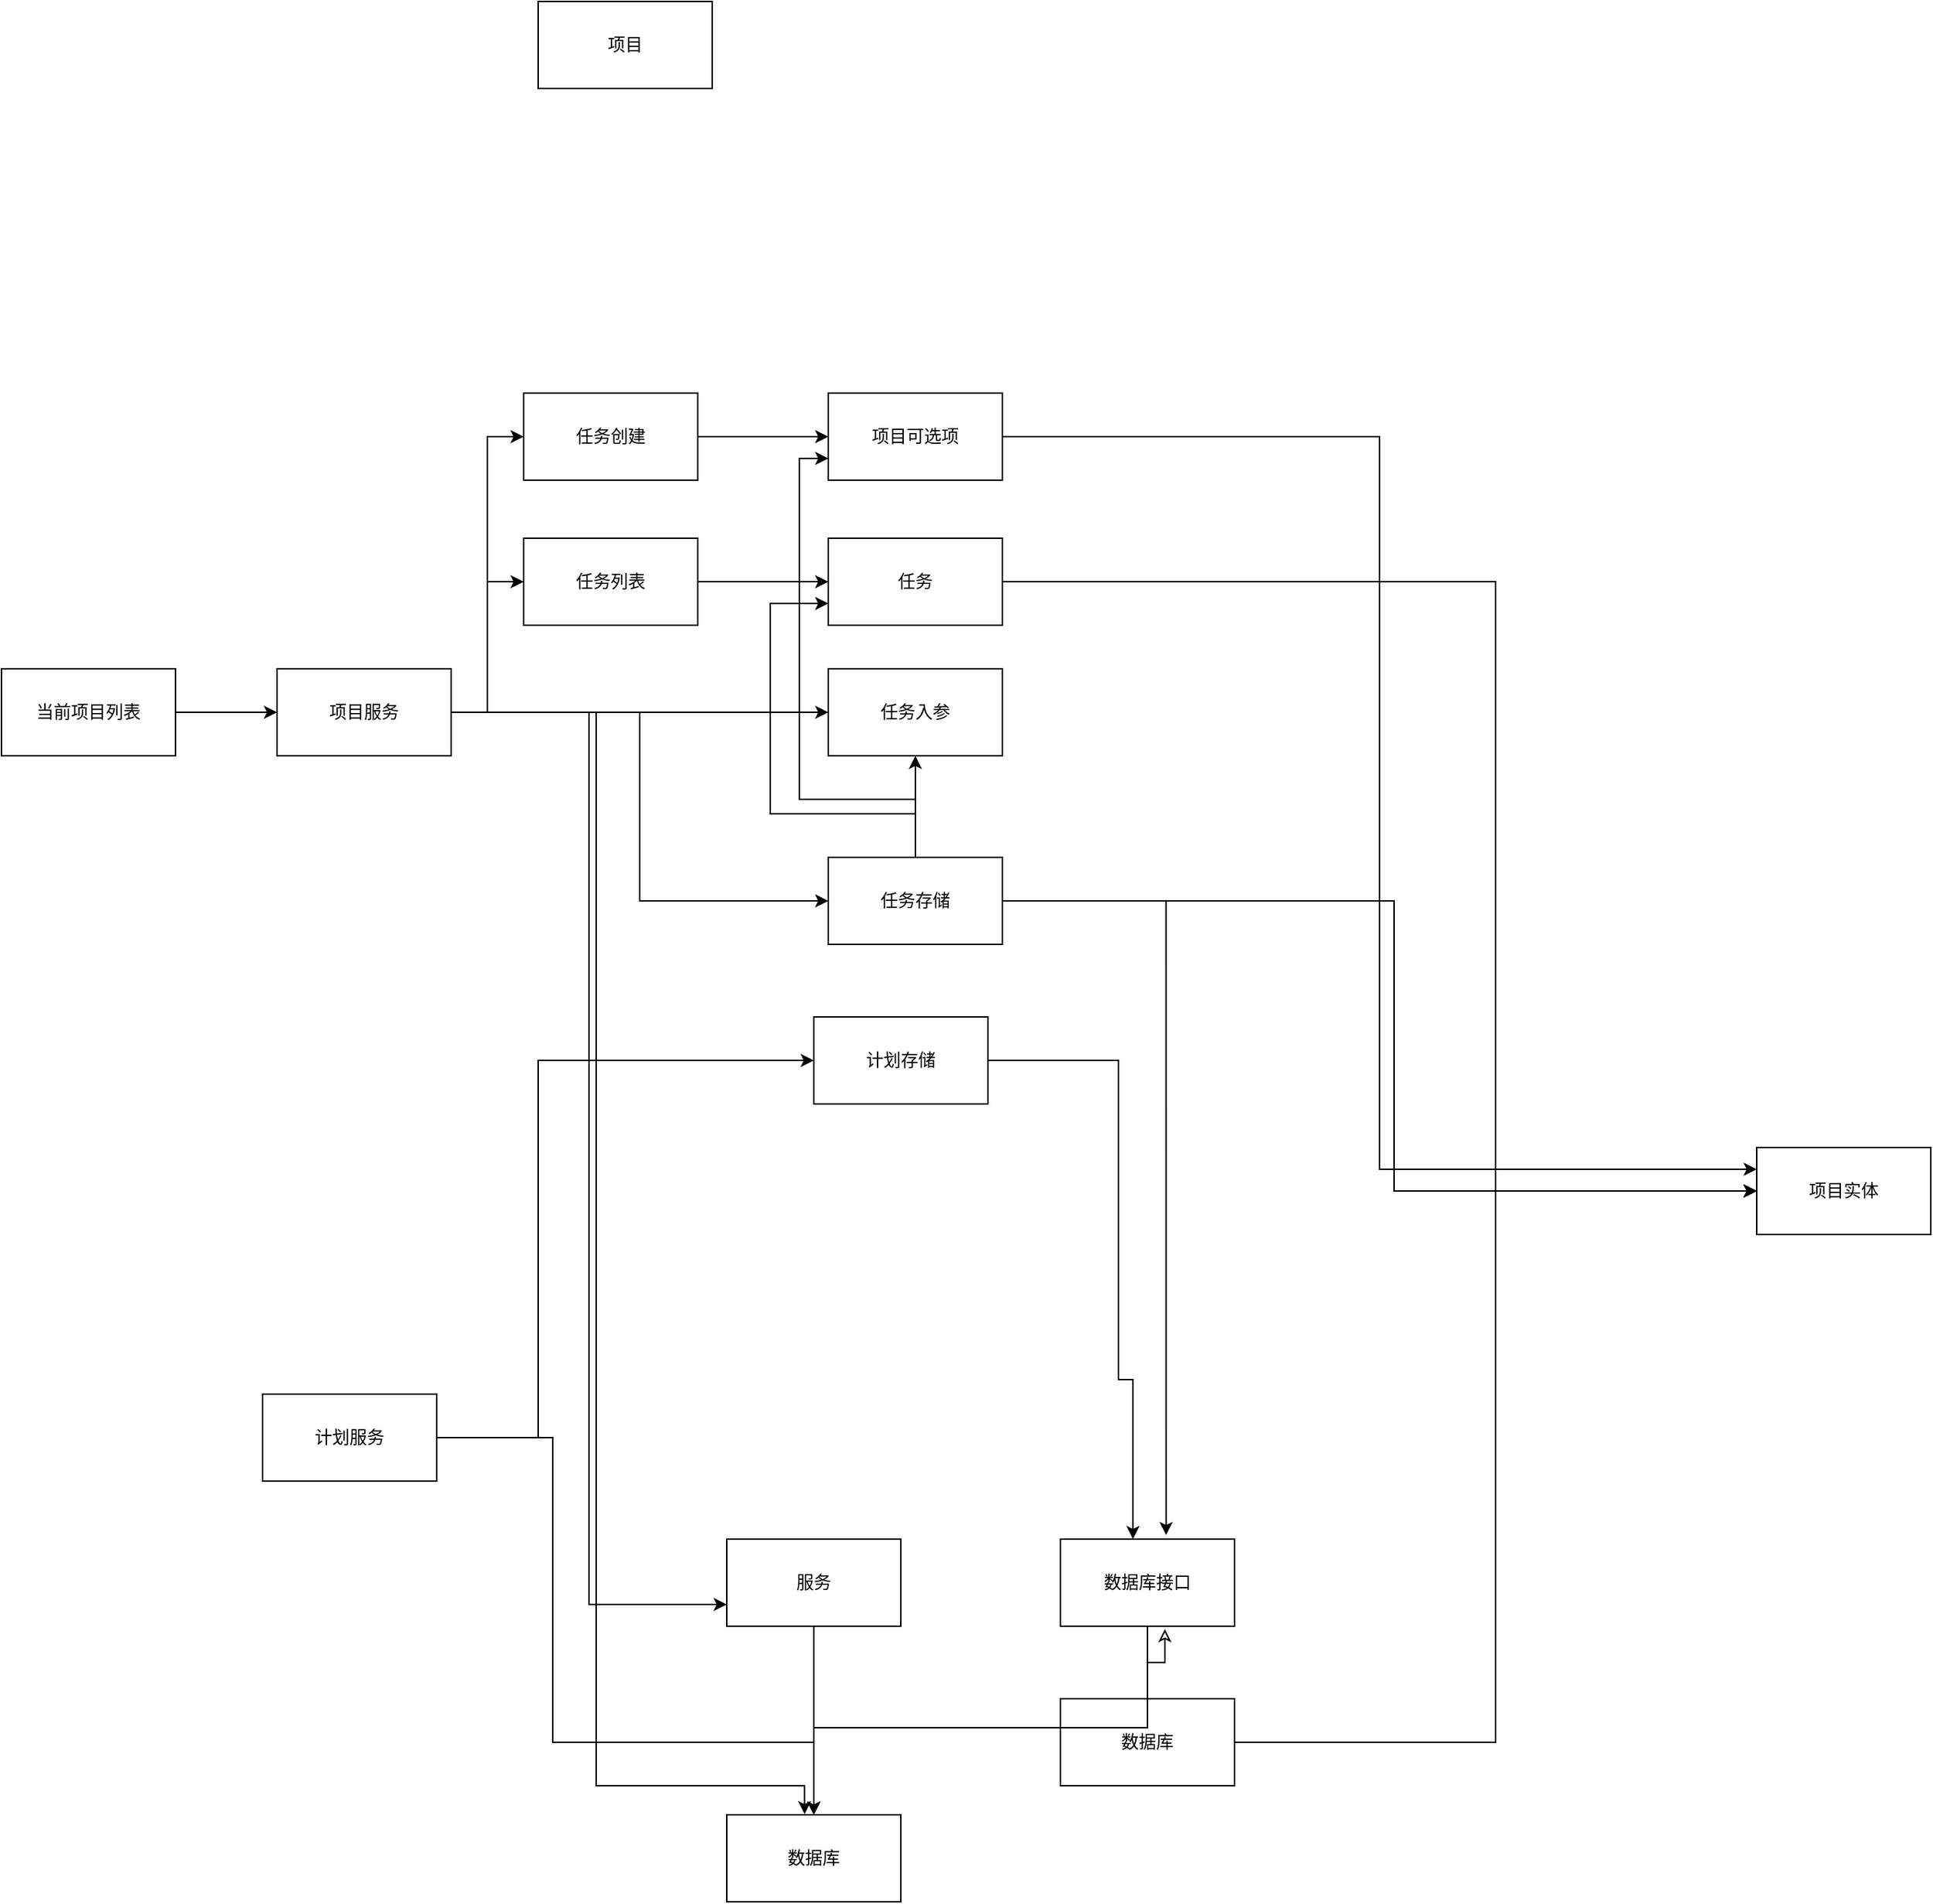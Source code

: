 <mxfile version="12.2.4" pages="1"><diagram id="MeLzKJmBXsc8Ofw8Jtz3" name="第 1 页"><mxGraphModel dx="2896" dy="1744" grid="1" gridSize="10" guides="1" tooltips="1" connect="1" arrows="1" fold="1" page="1" pageScale="1" pageWidth="1920" pageHeight="1200" math="0" shadow="0"><root><mxCell id="0"/><mxCell id="1" parent="0"/><mxCell id="2" value="项目" style="rounded=0;whiteSpace=wrap;html=1;" parent="1" vertex="1"><mxGeometry x="180" y="-310" width="120" height="60" as="geometry"/></mxCell><mxCell id="23" style="edgeStyle=orthogonalEdgeStyle;rounded=0;orthogonalLoop=1;jettySize=auto;html=1;entryX=0.6;entryY=1.033;entryDx=0;entryDy=0;entryPerimeter=0;endArrow=classic;endFill=0;" parent="1" source="5" target="17" edge="1"><mxGeometry relative="1" as="geometry"/></mxCell><mxCell id="52" style="edgeStyle=orthogonalEdgeStyle;rounded=0;orthogonalLoop=1;jettySize=auto;html=1;entryX=0;entryY=0.5;entryDx=0;entryDy=0;endArrow=classic;endFill=1;" parent="1" source="5" target="15" edge="1"><mxGeometry relative="1" as="geometry"/></mxCell><mxCell id="5" value="数据库" style="rounded=0;whiteSpace=wrap;html=1;" parent="1" vertex="1"><mxGeometry x="540" y="860" width="120" height="60" as="geometry"/></mxCell><mxCell id="78" style="edgeStyle=orthogonalEdgeStyle;rounded=0;orthogonalLoop=1;jettySize=auto;html=1;entryX=0;entryY=0.5;entryDx=0;entryDy=0;" parent="1" source="7" target="77" edge="1"><mxGeometry relative="1" as="geometry"><Array as="points"><mxPoint x="180" y="680"/><mxPoint x="180" y="420"/></Array></mxGeometry></mxCell><mxCell id="84" style="edgeStyle=orthogonalEdgeStyle;rounded=0;orthogonalLoop=1;jettySize=auto;html=1;entryX=0.5;entryY=0;entryDx=0;entryDy=0;" parent="1" source="7" target="29" edge="1"><mxGeometry relative="1" as="geometry"><Array as="points"><mxPoint x="190" y="680"/><mxPoint x="190" y="890"/><mxPoint x="370" y="890"/></Array></mxGeometry></mxCell><mxCell id="7" value="计划服务" style="rounded=0;whiteSpace=wrap;html=1;" parent="1" vertex="1"><mxGeometry x="-10" y="650" width="120" height="60" as="geometry"/></mxCell><mxCell id="61" style="edgeStyle=orthogonalEdgeStyle;rounded=0;orthogonalLoop=1;jettySize=auto;html=1;entryX=0;entryY=0.5;entryDx=0;entryDy=0;" parent="1" source="8" target="15" edge="1"><mxGeometry relative="1" as="geometry"><Array as="points"><mxPoint x="840" y="90"/><mxPoint x="840" y="510"/></Array></mxGeometry></mxCell><mxCell id="8" value="任务" style="rounded=0;whiteSpace=wrap;html=1;" parent="1" vertex="1"><mxGeometry x="380" y="60" width="120" height="60" as="geometry"/></mxCell><mxCell id="41" style="edgeStyle=orthogonalEdgeStyle;rounded=0;orthogonalLoop=1;jettySize=auto;html=1;entryX=0;entryY=0.5;entryDx=0;entryDy=0;endArrow=classic;endFill=1;" parent="1" source="10" target="24" edge="1"><mxGeometry relative="1" as="geometry"/></mxCell><mxCell id="10" value="当前项目列表" style="rounded=0;whiteSpace=wrap;html=1;" parent="1" vertex="1"><mxGeometry x="-190" y="150" width="120" height="60" as="geometry"/></mxCell><mxCell id="30" style="edgeStyle=orthogonalEdgeStyle;rounded=0;orthogonalLoop=1;jettySize=auto;html=1;entryX=0.5;entryY=0;entryDx=0;entryDy=0;endArrow=classic;endFill=1;" parent="1" source="13" target="29" edge="1"><mxGeometry relative="1" as="geometry"/></mxCell><mxCell id="13" value="服务" style="rounded=0;whiteSpace=wrap;html=1;" parent="1" vertex="1"><mxGeometry x="310" y="750" width="120" height="60" as="geometry"/></mxCell><mxCell id="15" value="项目实体" style="rounded=0;whiteSpace=wrap;html=1;" parent="1" vertex="1"><mxGeometry x="1020" y="480" width="120" height="60" as="geometry"/></mxCell><mxCell id="83" style="edgeStyle=orthogonalEdgeStyle;rounded=0;orthogonalLoop=1;jettySize=auto;html=1;" parent="1" source="17" target="29" edge="1"><mxGeometry relative="1" as="geometry"><Array as="points"><mxPoint x="600" y="880"/><mxPoint x="370" y="880"/></Array></mxGeometry></mxCell><mxCell id="17" value="数据库接口" style="rounded=0;whiteSpace=wrap;html=1;" parent="1" vertex="1"><mxGeometry x="540" y="750" width="120" height="60" as="geometry"/></mxCell><mxCell id="32" style="edgeStyle=orthogonalEdgeStyle;rounded=0;orthogonalLoop=1;jettySize=auto;html=1;entryX=0;entryY=0.5;entryDx=0;entryDy=0;endArrow=classic;endFill=0;" parent="1" source="20" target="15" edge="1"><mxGeometry relative="1" as="geometry"><Array as="points"><mxPoint x="770" y="310"/><mxPoint x="770" y="510"/></Array></mxGeometry></mxCell><mxCell id="44" style="edgeStyle=orthogonalEdgeStyle;rounded=0;orthogonalLoop=1;jettySize=auto;html=1;entryX=0.5;entryY=1;entryDx=0;entryDy=0;endArrow=classic;endFill=1;" parent="1" source="20" target="38" edge="1"><mxGeometry relative="1" as="geometry"/></mxCell><mxCell id="60" style="edgeStyle=orthogonalEdgeStyle;rounded=0;orthogonalLoop=1;jettySize=auto;html=1;entryX=0.607;entryY=-0.047;entryDx=0;entryDy=0;entryPerimeter=0;endArrow=classic;endFill=1;" parent="1" source="20" target="17" edge="1"><mxGeometry relative="1" as="geometry"/></mxCell><mxCell id="63" style="edgeStyle=orthogonalEdgeStyle;rounded=0;orthogonalLoop=1;jettySize=auto;html=1;entryX=0;entryY=0.75;entryDx=0;entryDy=0;" parent="1" source="20" target="8" edge="1"><mxGeometry relative="1" as="geometry"><Array as="points"><mxPoint x="440" y="250"/><mxPoint x="340" y="250"/><mxPoint x="340" y="105"/></Array></mxGeometry></mxCell><mxCell id="73" style="edgeStyle=orthogonalEdgeStyle;rounded=0;orthogonalLoop=1;jettySize=auto;html=1;entryX=0;entryY=0.75;entryDx=0;entryDy=0;" parent="1" source="20" target="70" edge="1"><mxGeometry relative="1" as="geometry"><Array as="points"><mxPoint x="440" y="240"/><mxPoint x="360" y="240"/><mxPoint x="360" y="5"/></Array></mxGeometry></mxCell><mxCell id="20" value="任务存储" style="rounded=0;whiteSpace=wrap;html=1;" parent="1" vertex="1"><mxGeometry x="380" y="280" width="120" height="60" as="geometry"/></mxCell><mxCell id="25" style="edgeStyle=orthogonalEdgeStyle;rounded=0;orthogonalLoop=1;jettySize=auto;html=1;entryX=0;entryY=0.75;entryDx=0;entryDy=0;endArrow=classic;endFill=1;" parent="1" source="24" target="13" edge="1"><mxGeometry relative="1" as="geometry"/></mxCell><mxCell id="40" style="edgeStyle=orthogonalEdgeStyle;rounded=0;orthogonalLoop=1;jettySize=auto;html=1;entryX=0;entryY=0.5;entryDx=0;entryDy=0;endArrow=classic;endFill=1;" parent="1" source="24" target="38" edge="1"><mxGeometry relative="1" as="geometry"/></mxCell><mxCell id="42" style="edgeStyle=orthogonalEdgeStyle;rounded=0;orthogonalLoop=1;jettySize=auto;html=1;entryX=0;entryY=0.5;entryDx=0;entryDy=0;endArrow=classic;endFill=1;" parent="1" source="24" target="20" edge="1"><mxGeometry relative="1" as="geometry"/></mxCell><mxCell id="43" style="edgeStyle=orthogonalEdgeStyle;rounded=0;orthogonalLoop=1;jettySize=auto;html=1;endArrow=classic;endFill=1;entryX=0.447;entryY=-0.007;entryDx=0;entryDy=0;entryPerimeter=0;" parent="1" source="24" target="29" edge="1"><mxGeometry relative="1" as="geometry"><mxPoint x="370" y="920" as="targetPoint"/><Array as="points"><mxPoint x="220" y="180"/><mxPoint x="220" y="920"/><mxPoint x="364" y="920"/></Array></mxGeometry></mxCell><mxCell id="74" style="edgeStyle=orthogonalEdgeStyle;rounded=0;orthogonalLoop=1;jettySize=auto;html=1;entryX=0;entryY=0.5;entryDx=0;entryDy=0;" parent="1" source="24" target="67" edge="1"><mxGeometry relative="1" as="geometry"/></mxCell><mxCell id="75" style="edgeStyle=orthogonalEdgeStyle;rounded=0;orthogonalLoop=1;jettySize=auto;html=1;entryX=0;entryY=0.5;entryDx=0;entryDy=0;" parent="1" source="24" target="64" edge="1"><mxGeometry relative="1" as="geometry"/></mxCell><mxCell id="24" value="项目服务" style="rounded=0;whiteSpace=wrap;html=1;" parent="1" vertex="1"><mxGeometry y="150" width="120" height="60" as="geometry"/></mxCell><mxCell id="29" value="数据库" style="rounded=0;whiteSpace=wrap;html=1;" parent="1" vertex="1"><mxGeometry x="310" y="940" width="120" height="60" as="geometry"/></mxCell><mxCell id="38" value="任务入参" style="rounded=0;whiteSpace=wrap;html=1;" parent="1" vertex="1"><mxGeometry x="380" y="150" width="120" height="60" as="geometry"/></mxCell><mxCell id="66" style="edgeStyle=orthogonalEdgeStyle;rounded=0;orthogonalLoop=1;jettySize=auto;html=1;" parent="1" source="64" target="8" edge="1"><mxGeometry relative="1" as="geometry"/></mxCell><mxCell id="64" value="任务列表" style="rounded=0;whiteSpace=wrap;html=1;" parent="1" vertex="1"><mxGeometry x="170" y="60" width="120" height="60" as="geometry"/></mxCell><mxCell id="72" style="edgeStyle=orthogonalEdgeStyle;rounded=0;orthogonalLoop=1;jettySize=auto;html=1;entryX=0;entryY=0.5;entryDx=0;entryDy=0;" parent="1" source="67" target="70" edge="1"><mxGeometry relative="1" as="geometry"/></mxCell><mxCell id="67" value="任务创建" style="rounded=0;whiteSpace=wrap;html=1;" parent="1" vertex="1"><mxGeometry x="170" y="-40" width="120" height="60" as="geometry"/></mxCell><mxCell id="71" style="edgeStyle=orthogonalEdgeStyle;rounded=0;orthogonalLoop=1;jettySize=auto;html=1;entryX=0;entryY=0.25;entryDx=0;entryDy=0;" parent="1" source="70" target="15" edge="1"><mxGeometry relative="1" as="geometry"/></mxCell><mxCell id="70" value="项目可选项" style="rounded=0;whiteSpace=wrap;html=1;" parent="1" vertex="1"><mxGeometry x="380" y="-40" width="120" height="60" as="geometry"/></mxCell><mxCell id="79" style="edgeStyle=orthogonalEdgeStyle;rounded=0;orthogonalLoop=1;jettySize=auto;html=1;" parent="1" source="77" target="17" edge="1"><mxGeometry relative="1" as="geometry"><Array as="points"><mxPoint x="580" y="420"/><mxPoint x="580" y="640"/><mxPoint x="590" y="640"/></Array></mxGeometry></mxCell><mxCell id="77" value="计划存储" style="rounded=0;whiteSpace=wrap;html=1;" parent="1" vertex="1"><mxGeometry x="370" y="390" width="120" height="60" as="geometry"/></mxCell></root></mxGraphModel></diagram></mxfile>